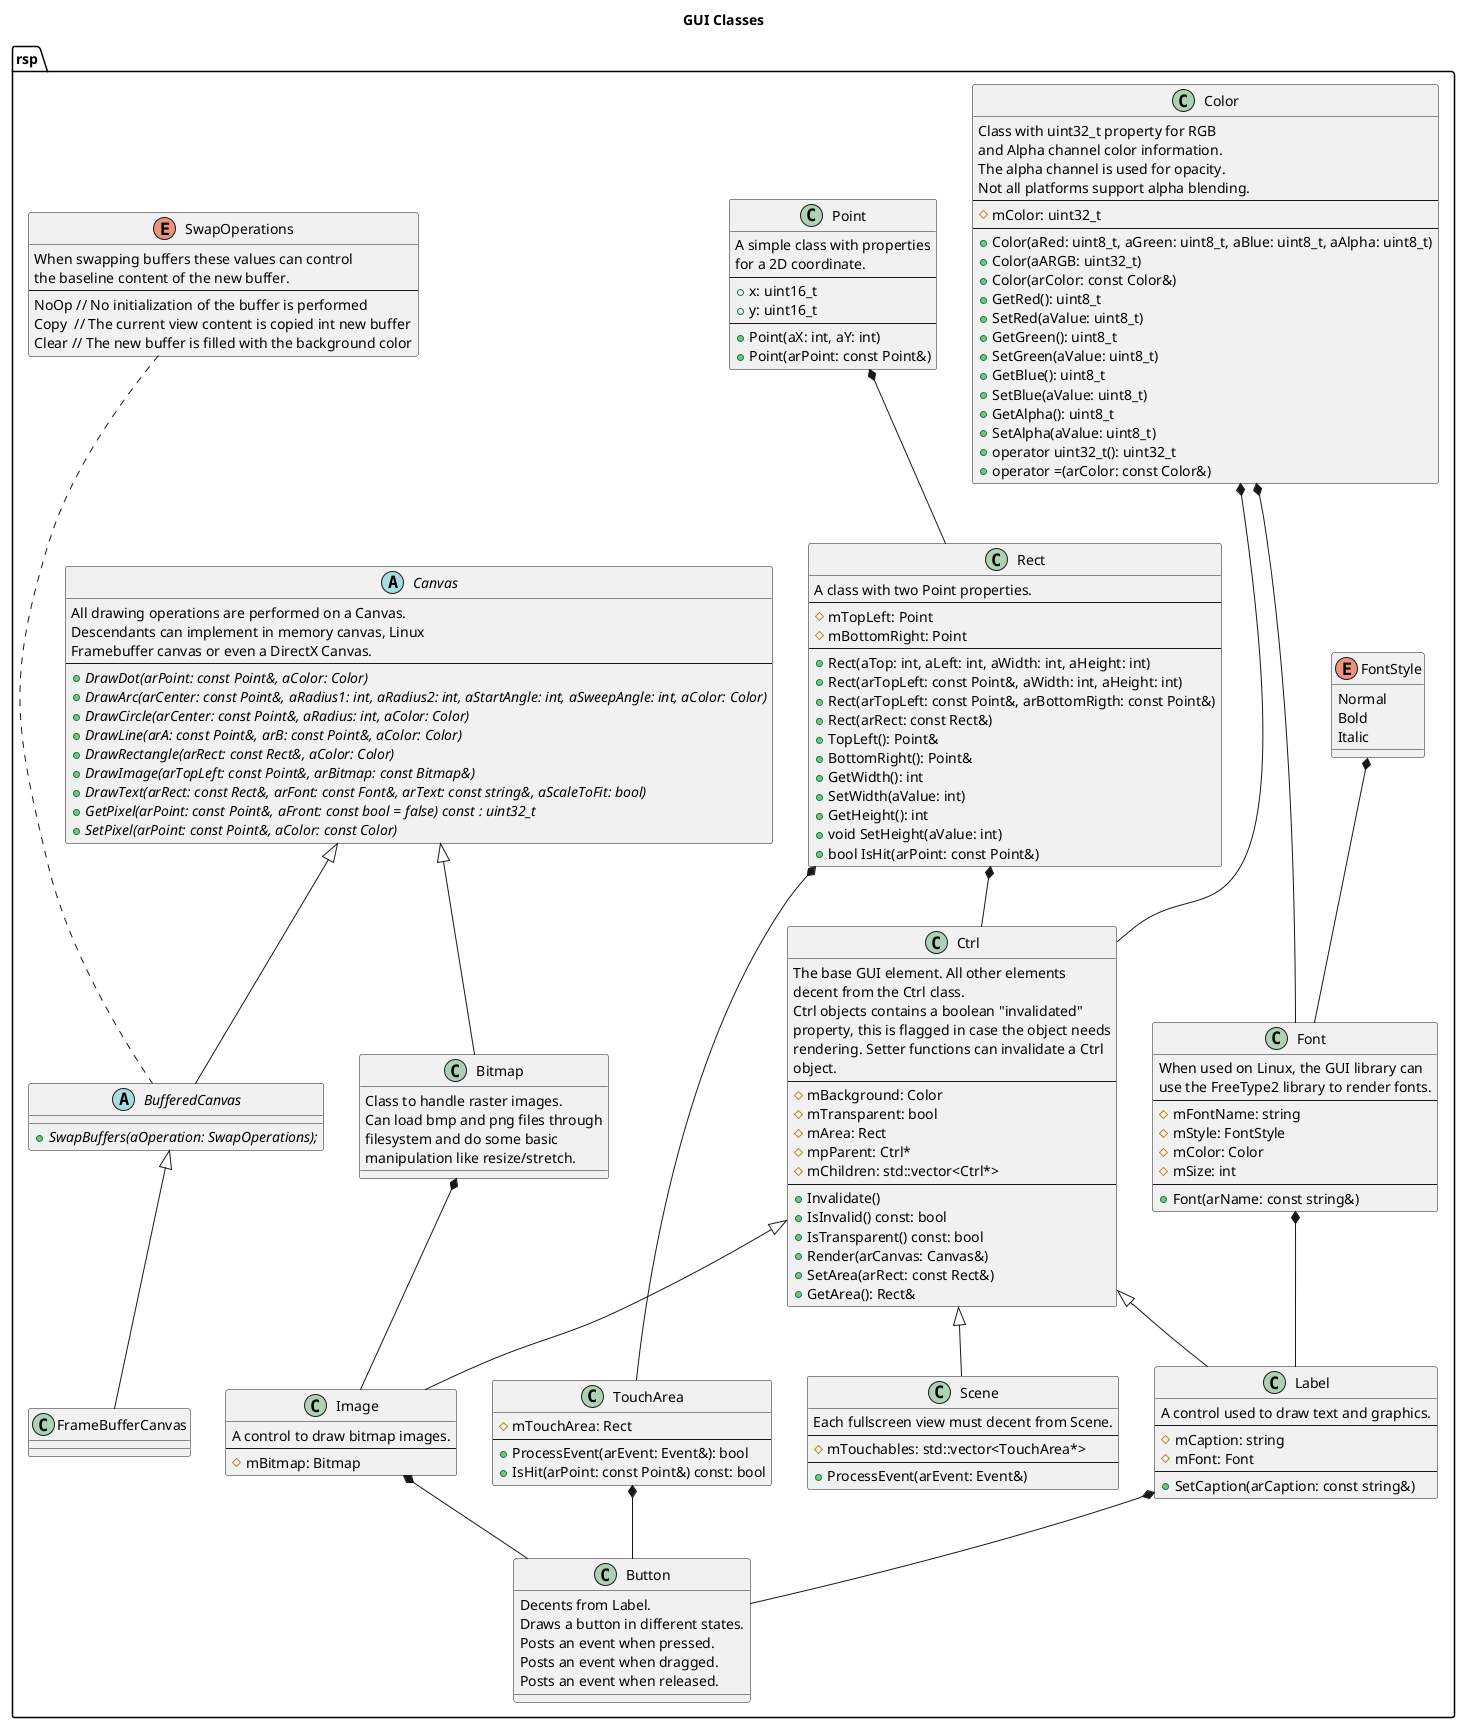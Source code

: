 @startuml

title GUI Classes

namespace rsp {

class Point {
    A simple class with properties\nfor a 2D coordinate.
--
    +x: uint16_t
    +y: uint16_t
--
    +Point(aX: int, aY: int)
    +Point(arPoint: const Point&)
}

class Rect {
    A class with two Point properties.
--
    #mTopLeft: Point
    #mBottomRight: Point
--
    +Rect(aTop: int, aLeft: int, aWidth: int, aHeight: int)
    +Rect(arTopLeft: const Point&, aWidth: int, aHeight: int)
    +Rect(arTopLeft: const Point&, arBottomRigth: const Point&)
    +Rect(arRect: const Rect&)
    +TopLeft(): Point&
    +BottomRight(): Point&
    +GetWidth(): int
    +SetWidth(aValue: int)
    +GetHeight(): int
    +void SetHeight(aValue: int)
    +bool IsHit(arPoint: const Point&)
}
Point *-- Rect

class Color {
    Class with uint32_t property for RGB
    and Alpha channel color information.
    The alpha channel is used for opacity.
    Not all platforms support alpha blending.
--
    #mColor: uint32_t
--
    +Color(aRed: uint8_t, aGreen: uint8_t, aBlue: uint8_t, aAlpha: uint8_t)
    +Color(aARGB: uint32_t)
    +Color(arColor: const Color&)
    +GetRed(): uint8_t
    +SetRed(aValue: uint8_t)
    +GetGreen(): uint8_t
    +SetGreen(aValue: uint8_t)
    +GetBlue(): uint8_t
    +SetBlue(aValue: uint8_t)
    +GetAlpha(): uint8_t
    +SetAlpha(aValue: uint8_t)
    +operator uint32_t(): uint32_t
    +operator =(arColor: const Color&)
}

enum FontStyle {
    Normal
    Bold
    Italic
}

class Font {
    When used on Linux, the GUI library can
    use the FreeType2 library to render fonts.
--
    #mFontName: string
    #mStyle: FontStyle
    #mColor: Color
    #mSize: int
--
    +Font(arName: const string&)
}
FontStyle *-- Font
Color *--- Font

class Bitmap {
    Class to handle raster images.
    Can load bmp and png files through
    filesystem and do some basic
    manipulation like resize/stretch.
}

enum SwapOperations
{
When swapping buffers these values can control
the baseline content of the new buffer.
--
    NoOp // No initialization of the buffer is performed
    Copy  // The current view content is copied int new buffer
    Clear // The new buffer is filled with the background color
}

abstract Canvas {
    All drawing operations are performed on a Canvas.
    Descendants can implement in memory canvas, Linux
    Framebuffer canvas or even a DirectX Canvas.
--
    +{abstract}DrawDot(arPoint: const Point&, aColor: Color)
    +{abstract}DrawArc(arCenter: const Point&, aRadius1: int, aRadius2: int, aStartAngle: int, aSweepAngle: int, aColor: Color)
    +{abstract}DrawCircle(arCenter: const Point&, aRadius: int, aColor: Color)
    +{abstract}DrawLine(arA: const Point&, arB: const Point&, aColor: Color)
    +{abstract}DrawRectangle(arRect: const Rect&, aColor: Color)
    +{abstract}DrawImage(arTopLeft: const Point&, arBitmap: const Bitmap&)
    +{abstract}DrawText(arRect: const Rect&, arFont: const Font&, arText: const string&, aScaleToFit: bool)
    +{abstract}GetPixel(arPoint: const Point&, aFront: const bool = false) const : uint32_t
    +{abstract}SetPixel(arPoint: const Point&, aColor: const Color)
}
Canvas <|-- Bitmap

abstract BufferedCanvas {
    +{abstract} SwapBuffers(aOperation: SwapOperations);
}

SwapOperations ... BufferedCanvas
Canvas <|-- BufferedCanvas

class FrameBufferCanvas {
}
BufferedCanvas <|-- FrameBufferCanvas

class TouchArea {
    #mTouchArea: Rect
--
    +ProcessEvent(arEvent: Event&): bool
    +IsHit(arPoint: const Point&) const: bool
}
Rect *-- TouchArea

class Ctrl {
    The base GUI element. All other elements
    decent from the Ctrl class.
    Ctrl objects contains a boolean "invalidated"
    property, this is flagged in case the object needs
    rendering. Setter functions can invalidate a Ctrl
    object.
--
    #mBackground: Color
    #mTransparent: bool
    #mArea: Rect
    #mpParent: Ctrl*
    #mChildren: std::vector<Ctrl*>
--
    +Invalidate()
    +IsInvalid() const: bool
    +IsTransparent() const: bool
    +Render(arCanvas: Canvas&)
    +SetArea(arRect: const Rect&)
    +GetArea(): Rect&
}
Color *-- Ctrl
Rect *-- Ctrl

class Scene {
    Each fullscreen view must decent from Scene.
--
    #mTouchables: std::vector<TouchArea*>
--
    +ProcessEvent(arEvent: Event&)
}
Ctrl <|-- Scene 

class Image {
    A control to draw bitmap images.
--
    #mBitmap: Bitmap
}
Ctrl <|-- Image
Bitmap *-- Image

class Label {
    A control used to draw text and graphics.
--
    #mCaption: string
    #mFont: Font
--
    +SetCaption(arCaption: const string&)
}
Ctrl <|-- Label
Font *-- Label

class Button {
    Decents from Label.
    Draws a button in different states.
    Posts an event when pressed.
    Posts an event when dragged.
    Posts an event when released.
}
Label *-- Button
TouchArea *-- Button
Image *-- Button

'class CheckBox {
'    A control used to draw a checkbox
'    in different states.
'    Posts an event when clicked.
'}
'Button <|-- CheckBox
'Image <|-- CheckBox

}

@enduml

